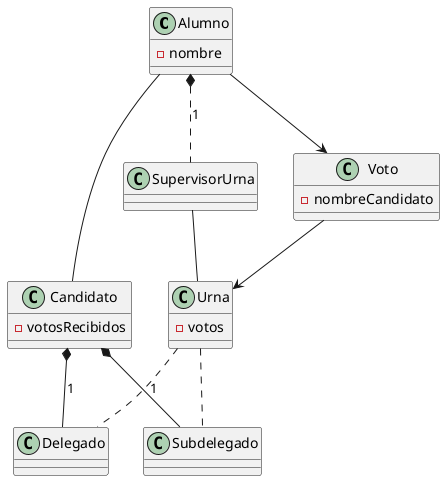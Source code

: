 @startuml

class Alumno {
  - nombre
}

class Candidato {
  - votosRecibidos
}

class Voto {
  - nombreCandidato
}

class Urna {
  - votos
}

class SupervisorUrna {
}

class Delegado {
}

class Subdelegado {
}

Alumno --> Voto
Voto --> Urna
SupervisorUrna -- Urna
Alumno *.. SupervisorUrna : 1

Urna .. Delegado
Urna .. Subdelegado

Alumno -- Candidato
Candidato *-- Delegado : 1
Candidato *-- Subdelegado : 1

@enduml
